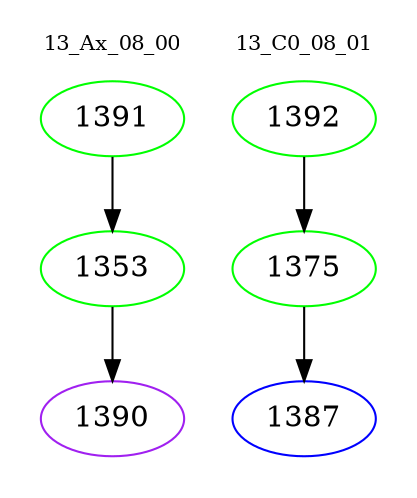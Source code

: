 digraph{
subgraph cluster_0 {
color = white
label = "13_Ax_08_00";
fontsize=10;
T0_1391 [label="1391", color="green"]
T0_1391 -> T0_1353 [color="black"]
T0_1353 [label="1353", color="green"]
T0_1353 -> T0_1390 [color="black"]
T0_1390 [label="1390", color="purple"]
}
subgraph cluster_1 {
color = white
label = "13_C0_08_01";
fontsize=10;
T1_1392 [label="1392", color="green"]
T1_1392 -> T1_1375 [color="black"]
T1_1375 [label="1375", color="green"]
T1_1375 -> T1_1387 [color="black"]
T1_1387 [label="1387", color="blue"]
}
}
